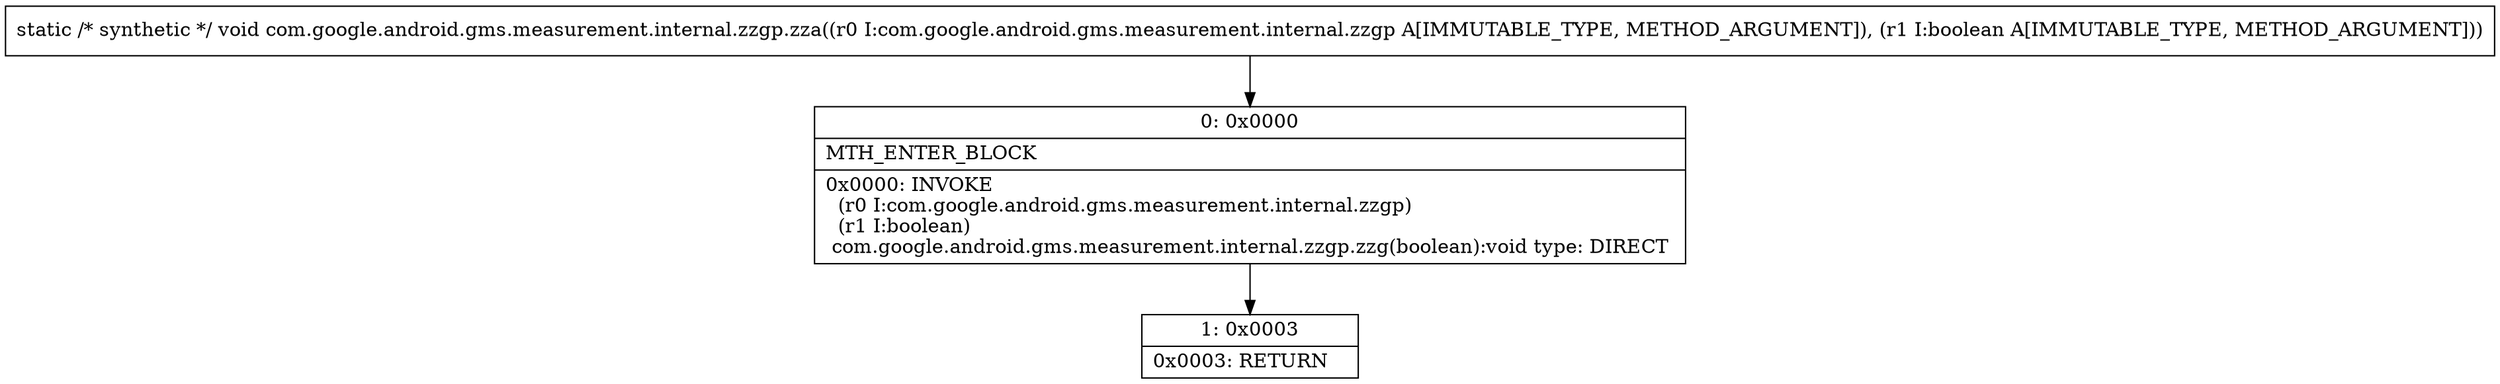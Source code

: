 digraph "CFG forcom.google.android.gms.measurement.internal.zzgp.zza(Lcom\/google\/android\/gms\/measurement\/internal\/zzgp;Z)V" {
Node_0 [shape=record,label="{0\:\ 0x0000|MTH_ENTER_BLOCK\l|0x0000: INVOKE  \l  (r0 I:com.google.android.gms.measurement.internal.zzgp)\l  (r1 I:boolean)\l com.google.android.gms.measurement.internal.zzgp.zzg(boolean):void type: DIRECT \l}"];
Node_1 [shape=record,label="{1\:\ 0x0003|0x0003: RETURN   \l}"];
MethodNode[shape=record,label="{static \/* synthetic *\/ void com.google.android.gms.measurement.internal.zzgp.zza((r0 I:com.google.android.gms.measurement.internal.zzgp A[IMMUTABLE_TYPE, METHOD_ARGUMENT]), (r1 I:boolean A[IMMUTABLE_TYPE, METHOD_ARGUMENT])) }"];
MethodNode -> Node_0;
Node_0 -> Node_1;
}

